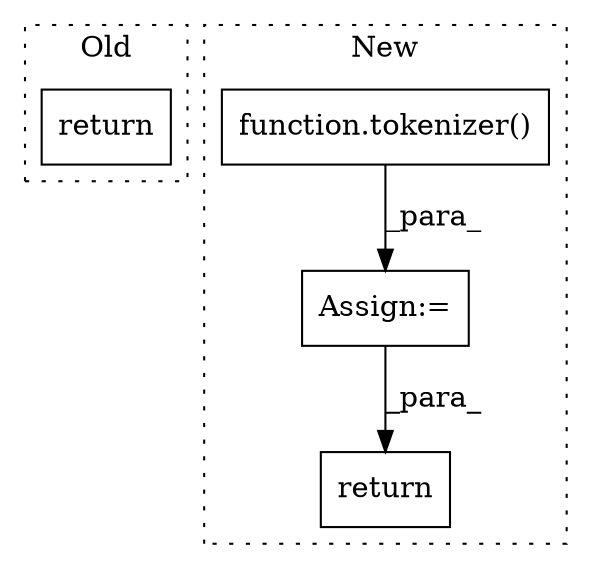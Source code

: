 digraph G {
subgraph cluster0 {
1 [label="return" a="93" s="11592" l="7" shape="box"];
label = "Old";
style="dotted";
}
subgraph cluster1 {
2 [label="function.tokenizer()" a="75" s="11399,11444" l="23,138" shape="box"];
3 [label="Assign:=" a="68" s="11396" l="3" shape="box"];
4 [label="return" a="93" s="11627" l="7" shape="box"];
label = "New";
style="dotted";
}
2 -> 3 [label="_para_"];
3 -> 4 [label="_para_"];
}